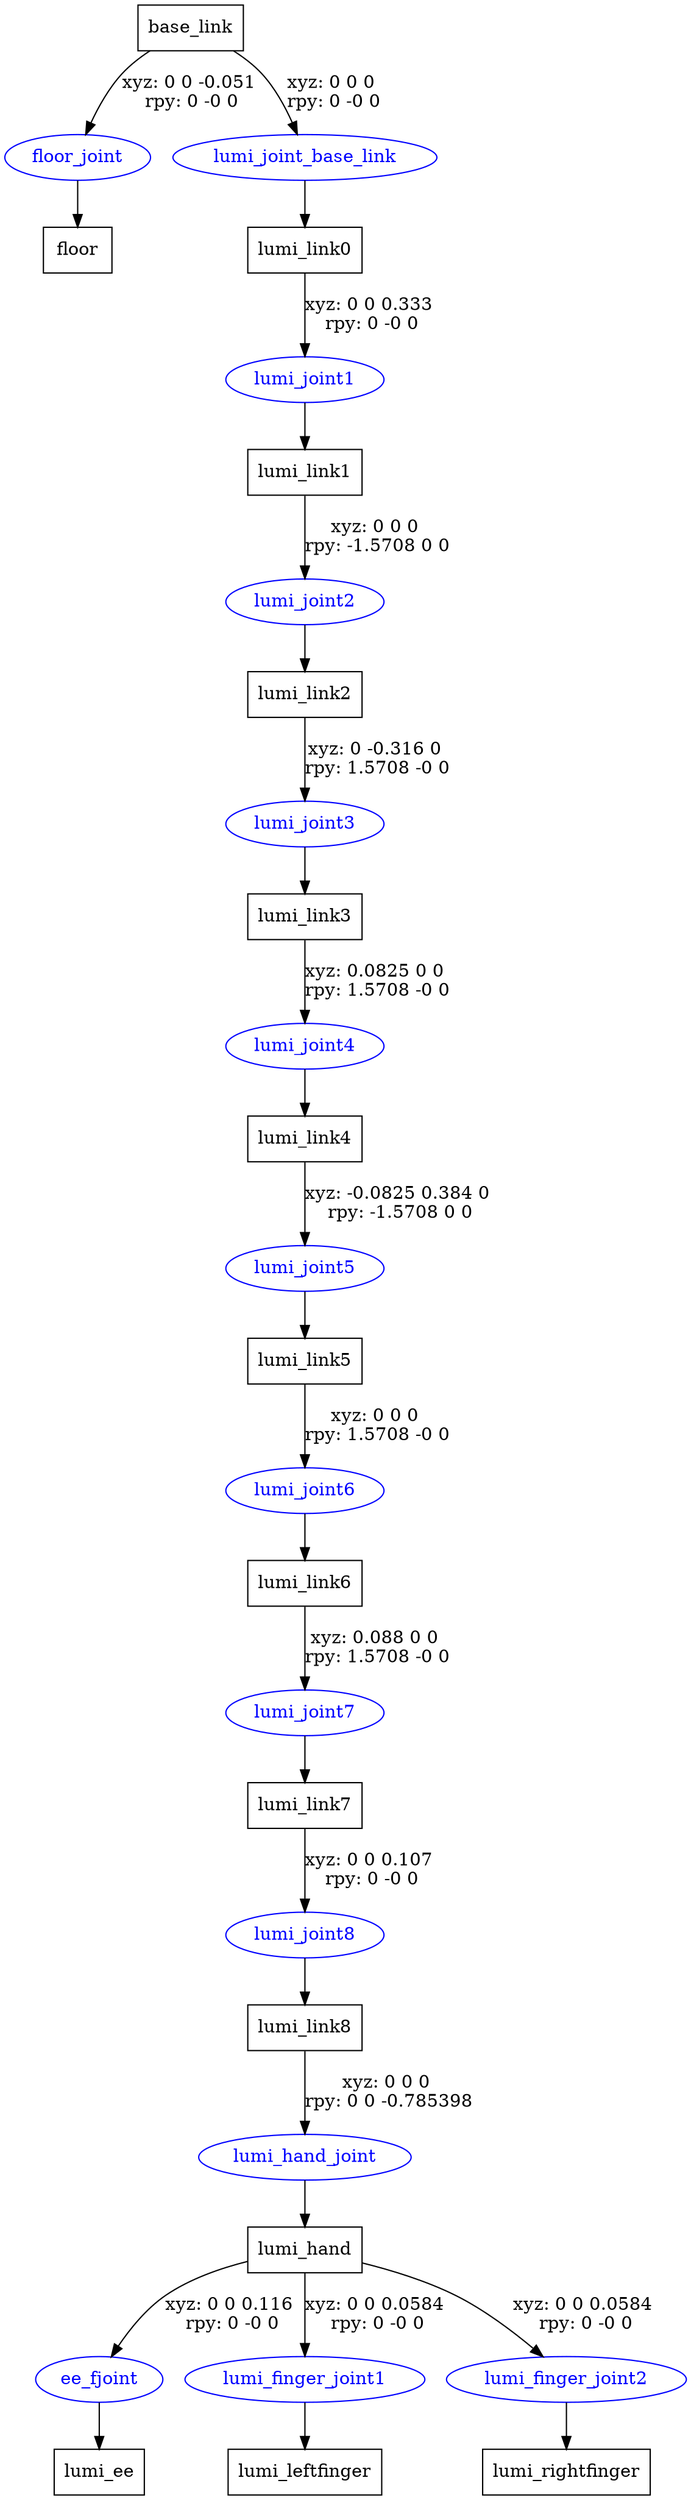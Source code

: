digraph G {
node [shape=box];
"base_link" [label="base_link"];
"floor" [label="floor"];
"lumi_link0" [label="lumi_link0"];
"lumi_link1" [label="lumi_link1"];
"lumi_link2" [label="lumi_link2"];
"lumi_link3" [label="lumi_link3"];
"lumi_link4" [label="lumi_link4"];
"lumi_link5" [label="lumi_link5"];
"lumi_link6" [label="lumi_link6"];
"lumi_link7" [label="lumi_link7"];
"lumi_link8" [label="lumi_link8"];
"lumi_hand" [label="lumi_hand"];
"lumi_ee" [label="lumi_ee"];
"lumi_leftfinger" [label="lumi_leftfinger"];
"lumi_rightfinger" [label="lumi_rightfinger"];
node [shape=ellipse, color=blue, fontcolor=blue];
"base_link" -> "floor_joint" [label="xyz: 0 0 -0.051 \nrpy: 0 -0 0"]
"floor_joint" -> "floor"
"base_link" -> "lumi_joint_base_link" [label="xyz: 0 0 0 \nrpy: 0 -0 0"]
"lumi_joint_base_link" -> "lumi_link0"
"lumi_link0" -> "lumi_joint1" [label="xyz: 0 0 0.333 \nrpy: 0 -0 0"]
"lumi_joint1" -> "lumi_link1"
"lumi_link1" -> "lumi_joint2" [label="xyz: 0 0 0 \nrpy: -1.5708 0 0"]
"lumi_joint2" -> "lumi_link2"
"lumi_link2" -> "lumi_joint3" [label="xyz: 0 -0.316 0 \nrpy: 1.5708 -0 0"]
"lumi_joint3" -> "lumi_link3"
"lumi_link3" -> "lumi_joint4" [label="xyz: 0.0825 0 0 \nrpy: 1.5708 -0 0"]
"lumi_joint4" -> "lumi_link4"
"lumi_link4" -> "lumi_joint5" [label="xyz: -0.0825 0.384 0 \nrpy: -1.5708 0 0"]
"lumi_joint5" -> "lumi_link5"
"lumi_link5" -> "lumi_joint6" [label="xyz: 0 0 0 \nrpy: 1.5708 -0 0"]
"lumi_joint6" -> "lumi_link6"
"lumi_link6" -> "lumi_joint7" [label="xyz: 0.088 0 0 \nrpy: 1.5708 -0 0"]
"lumi_joint7" -> "lumi_link7"
"lumi_link7" -> "lumi_joint8" [label="xyz: 0 0 0.107 \nrpy: 0 -0 0"]
"lumi_joint8" -> "lumi_link8"
"lumi_link8" -> "lumi_hand_joint" [label="xyz: 0 0 0 \nrpy: 0 0 -0.785398"]
"lumi_hand_joint" -> "lumi_hand"
"lumi_hand" -> "ee_fjoint" [label="xyz: 0 0 0.116 \nrpy: 0 -0 0"]
"ee_fjoint" -> "lumi_ee"
"lumi_hand" -> "lumi_finger_joint1" [label="xyz: 0 0 0.0584 \nrpy: 0 -0 0"]
"lumi_finger_joint1" -> "lumi_leftfinger"
"lumi_hand" -> "lumi_finger_joint2" [label="xyz: 0 0 0.0584 \nrpy: 0 -0 0"]
"lumi_finger_joint2" -> "lumi_rightfinger"
}
